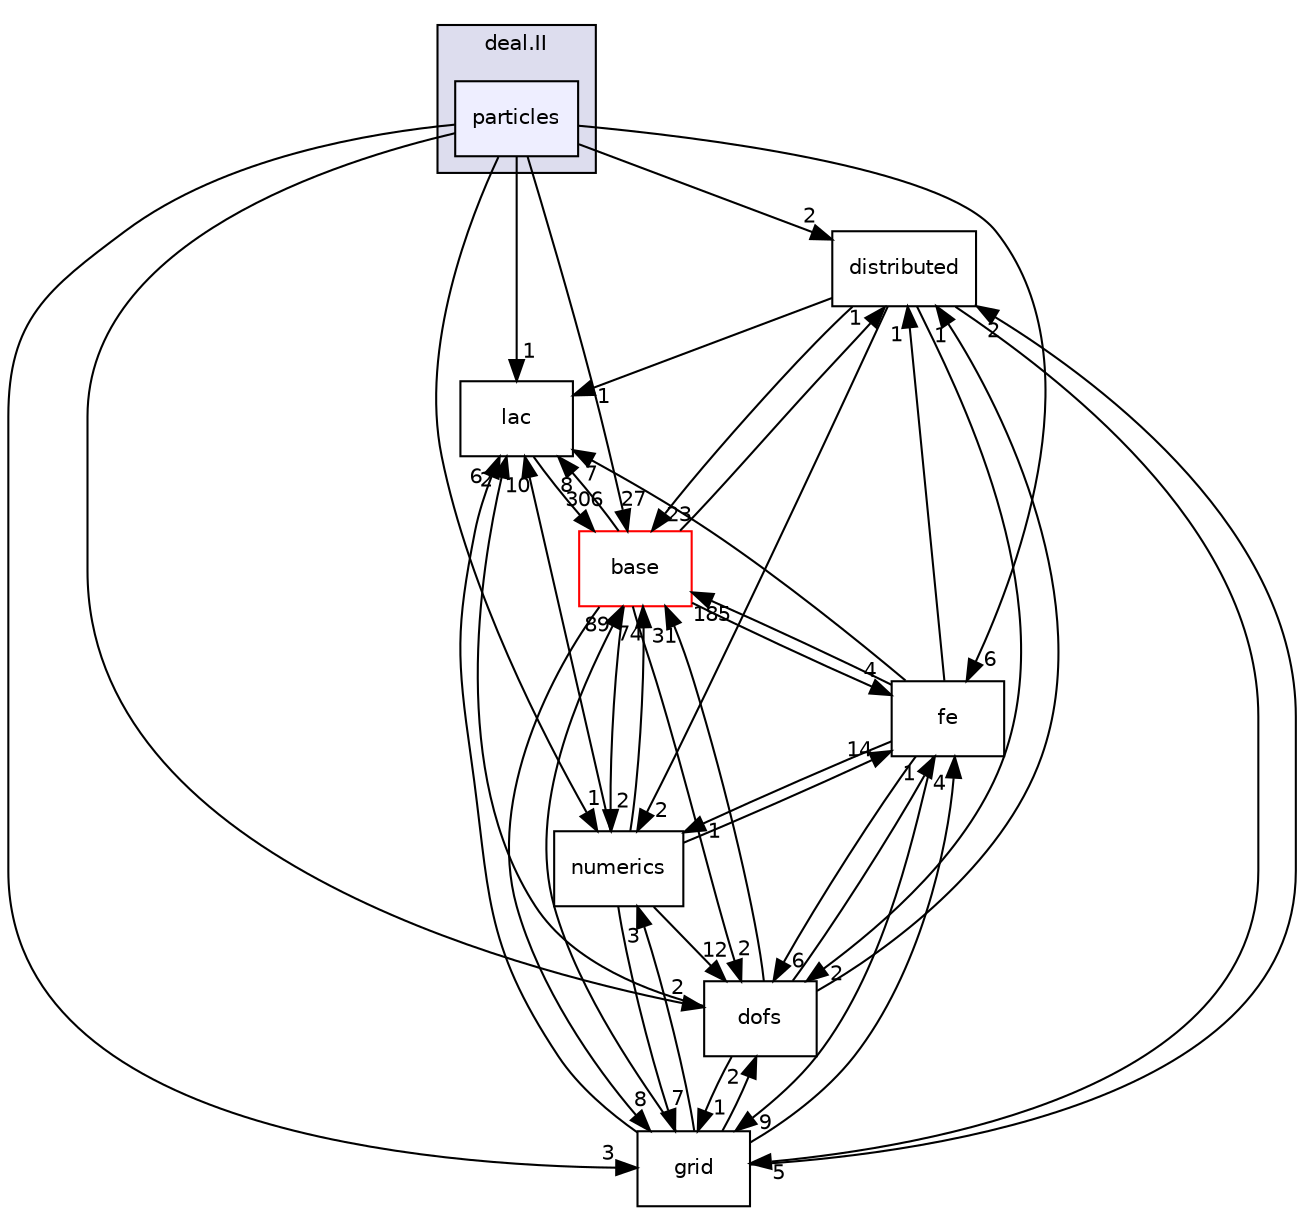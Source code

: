 digraph "include/deal.II/particles" {
  compound=true
  node [ fontsize="10", fontname="Helvetica"];
  edge [ labelfontsize="10", labelfontname="Helvetica"];
  subgraph clusterdir_ee90d91a514b839c31faec7a1d916f67 {
    graph [ bgcolor="#ddddee", pencolor="black", label="deal.II" fontname="Helvetica", fontsize="10", URL="dir_ee90d91a514b839c31faec7a1d916f67.html"]
  dir_c137b9daa6c0557593465ecb9543c7ae [shape=box, label="particles", style="filled", fillcolor="#eeeeff", pencolor="black", URL="dir_c137b9daa6c0557593465ecb9543c7ae.html"];
  }
  dir_273e60b3573ce9ad58a4d725e6a36523 [shape=box label="distributed" URL="dir_273e60b3573ce9ad58a4d725e6a36523.html"];
  dir_b2430326e20a3ae038db3bac19f0573b [shape=box label="lac" URL="dir_b2430326e20a3ae038db3bac19f0573b.html"];
  dir_a933ab6cde53f9fa4d29dc295cb0ac5f [shape=box label="grid" URL="dir_a933ab6cde53f9fa4d29dc295cb0ac5f.html"];
  dir_90a2ad6518b731f1dc196d14153b8b6b [shape=box label="base" fillcolor="white" style="filled" color="red" URL="dir_90a2ad6518b731f1dc196d14153b8b6b.html"];
  dir_1a6d8571b8eba91bded1d6534762df79 [shape=box label="dofs" URL="dir_1a6d8571b8eba91bded1d6534762df79.html"];
  dir_5c2eb6d9a7a6f1e9cd32e0e8abf42ca6 [shape=box label="numerics" URL="dir_5c2eb6d9a7a6f1e9cd32e0e8abf42ca6.html"];
  dir_9706acb4d69a98d7c15ebe226493116f [shape=box label="fe" URL="dir_9706acb4d69a98d7c15ebe226493116f.html"];
  dir_273e60b3573ce9ad58a4d725e6a36523->dir_b2430326e20a3ae038db3bac19f0573b [headlabel="1", labeldistance=1.5 headhref="dir_000088_000013.html"];
  dir_273e60b3573ce9ad58a4d725e6a36523->dir_a933ab6cde53f9fa4d29dc295cb0ac5f [headlabel="5", labeldistance=1.5 headhref="dir_000088_000019.html"];
  dir_273e60b3573ce9ad58a4d725e6a36523->dir_90a2ad6518b731f1dc196d14153b8b6b [headlabel="23", labeldistance=1.5 headhref="dir_000088_000010.html"];
  dir_273e60b3573ce9ad58a4d725e6a36523->dir_1a6d8571b8eba91bded1d6534762df79 [headlabel="2", labeldistance=1.5 headhref="dir_000088_000094.html"];
  dir_273e60b3573ce9ad58a4d725e6a36523->dir_5c2eb6d9a7a6f1e9cd32e0e8abf42ca6 [headlabel="2", labeldistance=1.5 headhref="dir_000088_000089.html"];
  dir_b2430326e20a3ae038db3bac19f0573b->dir_90a2ad6518b731f1dc196d14153b8b6b [headlabel="306", labeldistance=1.5 headhref="dir_000013_000010.html"];
  dir_a933ab6cde53f9fa4d29dc295cb0ac5f->dir_273e60b3573ce9ad58a4d725e6a36523 [headlabel="2", labeldistance=1.5 headhref="dir_000019_000088.html"];
  dir_a933ab6cde53f9fa4d29dc295cb0ac5f->dir_b2430326e20a3ae038db3bac19f0573b [headlabel="6", labeldistance=1.5 headhref="dir_000019_000013.html"];
  dir_a933ab6cde53f9fa4d29dc295cb0ac5f->dir_90a2ad6518b731f1dc196d14153b8b6b [headlabel="89", labeldistance=1.5 headhref="dir_000019_000010.html"];
  dir_a933ab6cde53f9fa4d29dc295cb0ac5f->dir_1a6d8571b8eba91bded1d6534762df79 [headlabel="2", labeldistance=1.5 headhref="dir_000019_000094.html"];
  dir_a933ab6cde53f9fa4d29dc295cb0ac5f->dir_5c2eb6d9a7a6f1e9cd32e0e8abf42ca6 [headlabel="3", labeldistance=1.5 headhref="dir_000019_000089.html"];
  dir_a933ab6cde53f9fa4d29dc295cb0ac5f->dir_9706acb4d69a98d7c15ebe226493116f [headlabel="4", labeldistance=1.5 headhref="dir_000019_000016.html"];
  dir_90a2ad6518b731f1dc196d14153b8b6b->dir_273e60b3573ce9ad58a4d725e6a36523 [headlabel="1", labeldistance=1.5 headhref="dir_000010_000088.html"];
  dir_90a2ad6518b731f1dc196d14153b8b6b->dir_b2430326e20a3ae038db3bac19f0573b [headlabel="8", labeldistance=1.5 headhref="dir_000010_000013.html"];
  dir_90a2ad6518b731f1dc196d14153b8b6b->dir_a933ab6cde53f9fa4d29dc295cb0ac5f [headlabel="8", labeldistance=1.5 headhref="dir_000010_000019.html"];
  dir_90a2ad6518b731f1dc196d14153b8b6b->dir_1a6d8571b8eba91bded1d6534762df79 [headlabel="2", labeldistance=1.5 headhref="dir_000010_000094.html"];
  dir_90a2ad6518b731f1dc196d14153b8b6b->dir_5c2eb6d9a7a6f1e9cd32e0e8abf42ca6 [headlabel="2", labeldistance=1.5 headhref="dir_000010_000089.html"];
  dir_90a2ad6518b731f1dc196d14153b8b6b->dir_9706acb4d69a98d7c15ebe226493116f [headlabel="4", labeldistance=1.5 headhref="dir_000010_000016.html"];
  dir_1a6d8571b8eba91bded1d6534762df79->dir_273e60b3573ce9ad58a4d725e6a36523 [headlabel="1", labeldistance=1.5 headhref="dir_000094_000088.html"];
  dir_1a6d8571b8eba91bded1d6534762df79->dir_b2430326e20a3ae038db3bac19f0573b [headlabel="2", labeldistance=1.5 headhref="dir_000094_000013.html"];
  dir_1a6d8571b8eba91bded1d6534762df79->dir_a933ab6cde53f9fa4d29dc295cb0ac5f [headlabel="1", labeldistance=1.5 headhref="dir_000094_000019.html"];
  dir_1a6d8571b8eba91bded1d6534762df79->dir_90a2ad6518b731f1dc196d14153b8b6b [headlabel="31", labeldistance=1.5 headhref="dir_000094_000010.html"];
  dir_1a6d8571b8eba91bded1d6534762df79->dir_9706acb4d69a98d7c15ebe226493116f [headlabel="1", labeldistance=1.5 headhref="dir_000094_000016.html"];
  dir_5c2eb6d9a7a6f1e9cd32e0e8abf42ca6->dir_b2430326e20a3ae038db3bac19f0573b [headlabel="10", labeldistance=1.5 headhref="dir_000089_000013.html"];
  dir_5c2eb6d9a7a6f1e9cd32e0e8abf42ca6->dir_a933ab6cde53f9fa4d29dc295cb0ac5f [headlabel="7", labeldistance=1.5 headhref="dir_000089_000019.html"];
  dir_5c2eb6d9a7a6f1e9cd32e0e8abf42ca6->dir_90a2ad6518b731f1dc196d14153b8b6b [headlabel="74", labeldistance=1.5 headhref="dir_000089_000010.html"];
  dir_5c2eb6d9a7a6f1e9cd32e0e8abf42ca6->dir_1a6d8571b8eba91bded1d6534762df79 [headlabel="12", labeldistance=1.5 headhref="dir_000089_000094.html"];
  dir_5c2eb6d9a7a6f1e9cd32e0e8abf42ca6->dir_9706acb4d69a98d7c15ebe226493116f [headlabel="14", labeldistance=1.5 headhref="dir_000089_000016.html"];
  dir_c137b9daa6c0557593465ecb9543c7ae->dir_273e60b3573ce9ad58a4d725e6a36523 [headlabel="2", labeldistance=1.5 headhref="dir_000027_000088.html"];
  dir_c137b9daa6c0557593465ecb9543c7ae->dir_b2430326e20a3ae038db3bac19f0573b [headlabel="1", labeldistance=1.5 headhref="dir_000027_000013.html"];
  dir_c137b9daa6c0557593465ecb9543c7ae->dir_a933ab6cde53f9fa4d29dc295cb0ac5f [headlabel="3", labeldistance=1.5 headhref="dir_000027_000019.html"];
  dir_c137b9daa6c0557593465ecb9543c7ae->dir_90a2ad6518b731f1dc196d14153b8b6b [headlabel="27", labeldistance=1.5 headhref="dir_000027_000010.html"];
  dir_c137b9daa6c0557593465ecb9543c7ae->dir_1a6d8571b8eba91bded1d6534762df79 [headlabel="2", labeldistance=1.5 headhref="dir_000027_000094.html"];
  dir_c137b9daa6c0557593465ecb9543c7ae->dir_5c2eb6d9a7a6f1e9cd32e0e8abf42ca6 [headlabel="1", labeldistance=1.5 headhref="dir_000027_000089.html"];
  dir_c137b9daa6c0557593465ecb9543c7ae->dir_9706acb4d69a98d7c15ebe226493116f [headlabel="6", labeldistance=1.5 headhref="dir_000027_000016.html"];
  dir_9706acb4d69a98d7c15ebe226493116f->dir_273e60b3573ce9ad58a4d725e6a36523 [headlabel="1", labeldistance=1.5 headhref="dir_000016_000088.html"];
  dir_9706acb4d69a98d7c15ebe226493116f->dir_b2430326e20a3ae038db3bac19f0573b [headlabel="7", labeldistance=1.5 headhref="dir_000016_000013.html"];
  dir_9706acb4d69a98d7c15ebe226493116f->dir_a933ab6cde53f9fa4d29dc295cb0ac5f [headlabel="9", labeldistance=1.5 headhref="dir_000016_000019.html"];
  dir_9706acb4d69a98d7c15ebe226493116f->dir_90a2ad6518b731f1dc196d14153b8b6b [headlabel="185", labeldistance=1.5 headhref="dir_000016_000010.html"];
  dir_9706acb4d69a98d7c15ebe226493116f->dir_1a6d8571b8eba91bded1d6534762df79 [headlabel="6", labeldistance=1.5 headhref="dir_000016_000094.html"];
  dir_9706acb4d69a98d7c15ebe226493116f->dir_5c2eb6d9a7a6f1e9cd32e0e8abf42ca6 [headlabel="1", labeldistance=1.5 headhref="dir_000016_000089.html"];
}
